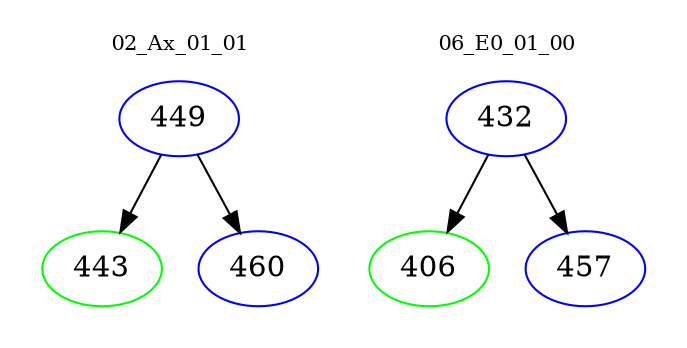 digraph{
subgraph cluster_0 {
color = white
label = "02_Ax_01_01";
fontsize=10;
T0_449 [label="449", color="blue"]
T0_449 -> T0_443 [color="black"]
T0_443 [label="443", color="green"]
T0_449 -> T0_460 [color="black"]
T0_460 [label="460", color="blue"]
}
subgraph cluster_1 {
color = white
label = "06_E0_01_00";
fontsize=10;
T1_432 [label="432", color="blue"]
T1_432 -> T1_406 [color="black"]
T1_406 [label="406", color="green"]
T1_432 -> T1_457 [color="black"]
T1_457 [label="457", color="blue"]
}
}
